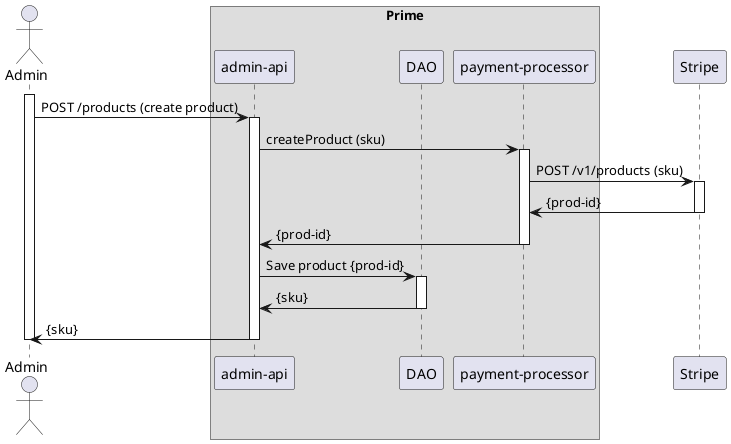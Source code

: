 @startuml

actor Admin
participant Admin

box "Prime"
    participant "admin-api"
    participant DAO
    participant "payment-processor"
end box
participant Stripe

activate Admin
    "Admin" -> "admin-api" : POST /products (create product)
    activate "admin-api"
    "admin-api" -> "payment-processor" : createProduct (sku)

    activate "payment-processor"
    "payment-processor" -> "Stripe" : POST /v1/products (sku)
    activate "Stripe"
    "Stripe" -> "payment-processor" : {prod-id}
    deactivate "Stripe"

    "payment-processor" -> "admin-api" : {prod-id}
    deactivate "payment-processor"

    "admin-api" -> "DAO" : Save product {prod-id}
    activate "DAO"
    "DAO" -> "admin-api" : {sku}
    deactivate "DAO"

    "admin-api" -> "Admin" : {sku}
    deactivate "admin-api"
deactivate Admin

@enduml

